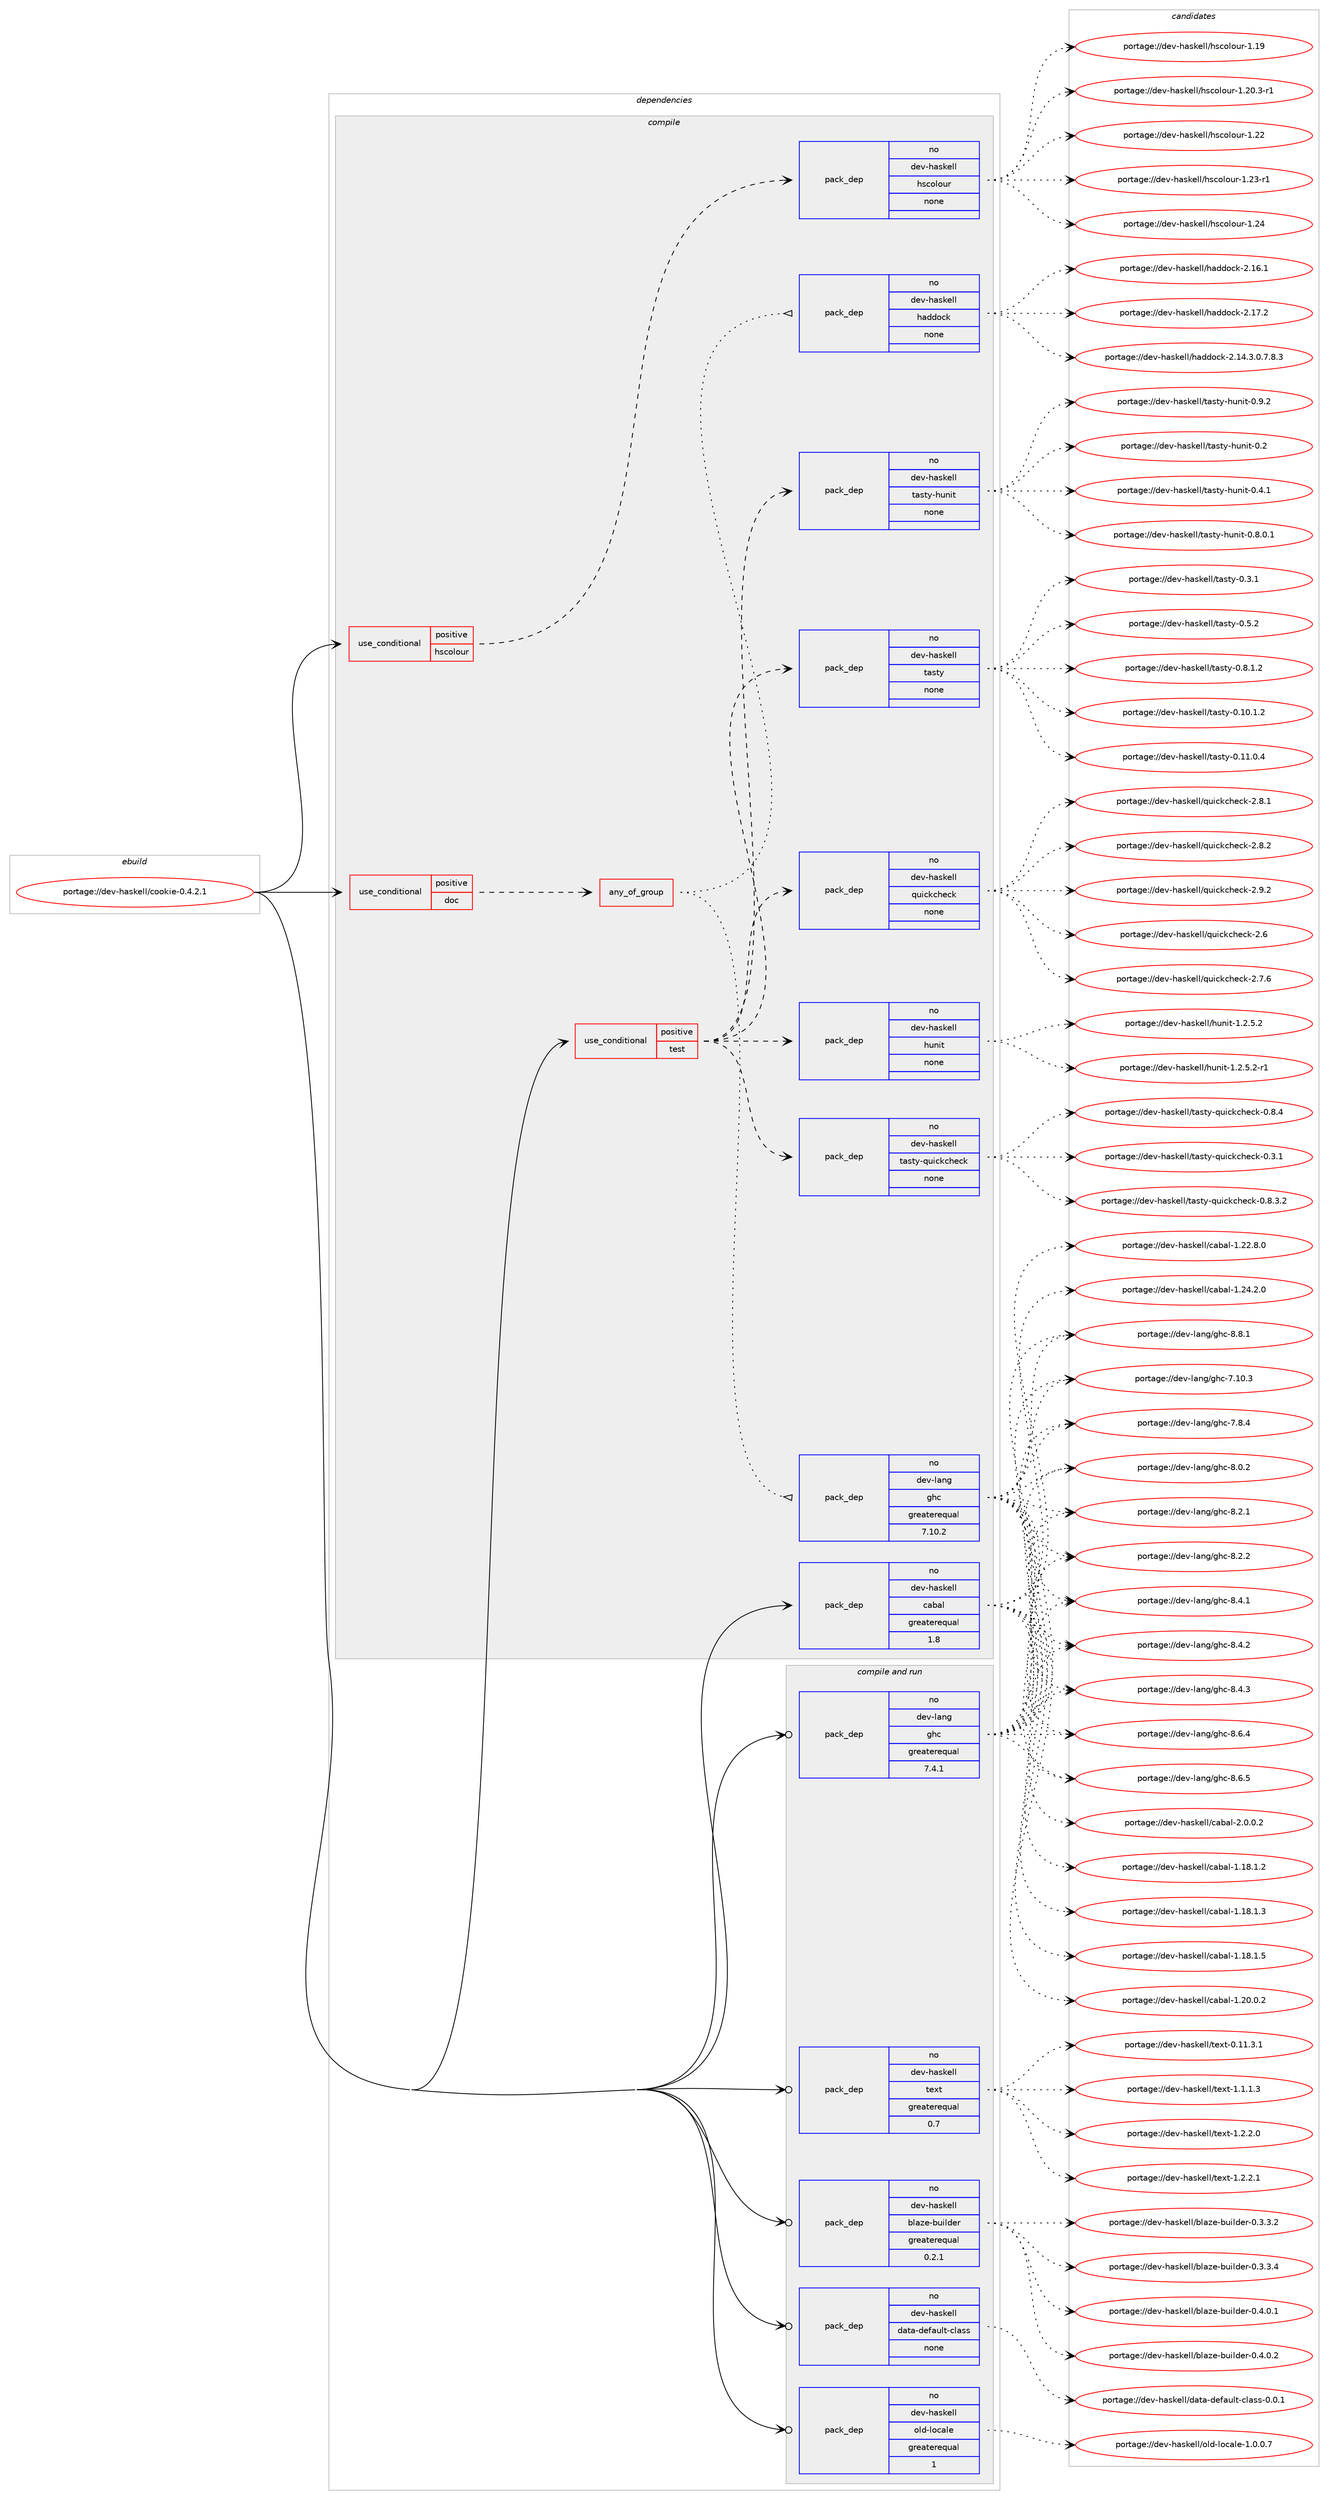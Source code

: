 digraph prolog {

# *************
# Graph options
# *************

newrank=true;
concentrate=true;
compound=true;
graph [rankdir=LR,fontname=Helvetica,fontsize=10,ranksep=1.5];#, ranksep=2.5, nodesep=0.2];
edge  [arrowhead=vee];
node  [fontname=Helvetica,fontsize=10];

# **********
# The ebuild
# **********

subgraph cluster_leftcol {
color=gray;
rank=same;
label=<<i>ebuild</i>>;
id [label="portage://dev-haskell/cookie-0.4.2.1", color=red, width=4, href="../dev-haskell/cookie-0.4.2.1.svg"];
}

# ****************
# The dependencies
# ****************

subgraph cluster_midcol {
color=gray;
label=<<i>dependencies</i>>;
subgraph cluster_compile {
fillcolor="#eeeeee";
style=filled;
label=<<i>compile</i>>;
subgraph cond14745 {
dependency65366 [label=<<TABLE BORDER="0" CELLBORDER="1" CELLSPACING="0" CELLPADDING="4"><TR><TD ROWSPAN="3" CELLPADDING="10">use_conditional</TD></TR><TR><TD>positive</TD></TR><TR><TD>doc</TD></TR></TABLE>>, shape=none, color=red];
subgraph any1515 {
dependency65367 [label=<<TABLE BORDER="0" CELLBORDER="1" CELLSPACING="0" CELLPADDING="4"><TR><TD CELLPADDING="10">any_of_group</TD></TR></TABLE>>, shape=none, color=red];subgraph pack49047 {
dependency65368 [label=<<TABLE BORDER="0" CELLBORDER="1" CELLSPACING="0" CELLPADDING="4" WIDTH="220"><TR><TD ROWSPAN="6" CELLPADDING="30">pack_dep</TD></TR><TR><TD WIDTH="110">no</TD></TR><TR><TD>dev-haskell</TD></TR><TR><TD>haddock</TD></TR><TR><TD>none</TD></TR><TR><TD></TD></TR></TABLE>>, shape=none, color=blue];
}
dependency65367:e -> dependency65368:w [weight=20,style="dotted",arrowhead="oinv"];
subgraph pack49048 {
dependency65369 [label=<<TABLE BORDER="0" CELLBORDER="1" CELLSPACING="0" CELLPADDING="4" WIDTH="220"><TR><TD ROWSPAN="6" CELLPADDING="30">pack_dep</TD></TR><TR><TD WIDTH="110">no</TD></TR><TR><TD>dev-lang</TD></TR><TR><TD>ghc</TD></TR><TR><TD>greaterequal</TD></TR><TR><TD>7.10.2</TD></TR></TABLE>>, shape=none, color=blue];
}
dependency65367:e -> dependency65369:w [weight=20,style="dotted",arrowhead="oinv"];
}
dependency65366:e -> dependency65367:w [weight=20,style="dashed",arrowhead="vee"];
}
id:e -> dependency65366:w [weight=20,style="solid",arrowhead="vee"];
subgraph cond14746 {
dependency65370 [label=<<TABLE BORDER="0" CELLBORDER="1" CELLSPACING="0" CELLPADDING="4"><TR><TD ROWSPAN="3" CELLPADDING="10">use_conditional</TD></TR><TR><TD>positive</TD></TR><TR><TD>hscolour</TD></TR></TABLE>>, shape=none, color=red];
subgraph pack49049 {
dependency65371 [label=<<TABLE BORDER="0" CELLBORDER="1" CELLSPACING="0" CELLPADDING="4" WIDTH="220"><TR><TD ROWSPAN="6" CELLPADDING="30">pack_dep</TD></TR><TR><TD WIDTH="110">no</TD></TR><TR><TD>dev-haskell</TD></TR><TR><TD>hscolour</TD></TR><TR><TD>none</TD></TR><TR><TD></TD></TR></TABLE>>, shape=none, color=blue];
}
dependency65370:e -> dependency65371:w [weight=20,style="dashed",arrowhead="vee"];
}
id:e -> dependency65370:w [weight=20,style="solid",arrowhead="vee"];
subgraph cond14747 {
dependency65372 [label=<<TABLE BORDER="0" CELLBORDER="1" CELLSPACING="0" CELLPADDING="4"><TR><TD ROWSPAN="3" CELLPADDING="10">use_conditional</TD></TR><TR><TD>positive</TD></TR><TR><TD>test</TD></TR></TABLE>>, shape=none, color=red];
subgraph pack49050 {
dependency65373 [label=<<TABLE BORDER="0" CELLBORDER="1" CELLSPACING="0" CELLPADDING="4" WIDTH="220"><TR><TD ROWSPAN="6" CELLPADDING="30">pack_dep</TD></TR><TR><TD WIDTH="110">no</TD></TR><TR><TD>dev-haskell</TD></TR><TR><TD>hunit</TD></TR><TR><TD>none</TD></TR><TR><TD></TD></TR></TABLE>>, shape=none, color=blue];
}
dependency65372:e -> dependency65373:w [weight=20,style="dashed",arrowhead="vee"];
subgraph pack49051 {
dependency65374 [label=<<TABLE BORDER="0" CELLBORDER="1" CELLSPACING="0" CELLPADDING="4" WIDTH="220"><TR><TD ROWSPAN="6" CELLPADDING="30">pack_dep</TD></TR><TR><TD WIDTH="110">no</TD></TR><TR><TD>dev-haskell</TD></TR><TR><TD>quickcheck</TD></TR><TR><TD>none</TD></TR><TR><TD></TD></TR></TABLE>>, shape=none, color=blue];
}
dependency65372:e -> dependency65374:w [weight=20,style="dashed",arrowhead="vee"];
subgraph pack49052 {
dependency65375 [label=<<TABLE BORDER="0" CELLBORDER="1" CELLSPACING="0" CELLPADDING="4" WIDTH="220"><TR><TD ROWSPAN="6" CELLPADDING="30">pack_dep</TD></TR><TR><TD WIDTH="110">no</TD></TR><TR><TD>dev-haskell</TD></TR><TR><TD>tasty</TD></TR><TR><TD>none</TD></TR><TR><TD></TD></TR></TABLE>>, shape=none, color=blue];
}
dependency65372:e -> dependency65375:w [weight=20,style="dashed",arrowhead="vee"];
subgraph pack49053 {
dependency65376 [label=<<TABLE BORDER="0" CELLBORDER="1" CELLSPACING="0" CELLPADDING="4" WIDTH="220"><TR><TD ROWSPAN="6" CELLPADDING="30">pack_dep</TD></TR><TR><TD WIDTH="110">no</TD></TR><TR><TD>dev-haskell</TD></TR><TR><TD>tasty-hunit</TD></TR><TR><TD>none</TD></TR><TR><TD></TD></TR></TABLE>>, shape=none, color=blue];
}
dependency65372:e -> dependency65376:w [weight=20,style="dashed",arrowhead="vee"];
subgraph pack49054 {
dependency65377 [label=<<TABLE BORDER="0" CELLBORDER="1" CELLSPACING="0" CELLPADDING="4" WIDTH="220"><TR><TD ROWSPAN="6" CELLPADDING="30">pack_dep</TD></TR><TR><TD WIDTH="110">no</TD></TR><TR><TD>dev-haskell</TD></TR><TR><TD>tasty-quickcheck</TD></TR><TR><TD>none</TD></TR><TR><TD></TD></TR></TABLE>>, shape=none, color=blue];
}
dependency65372:e -> dependency65377:w [weight=20,style="dashed",arrowhead="vee"];
}
id:e -> dependency65372:w [weight=20,style="solid",arrowhead="vee"];
subgraph pack49055 {
dependency65378 [label=<<TABLE BORDER="0" CELLBORDER="1" CELLSPACING="0" CELLPADDING="4" WIDTH="220"><TR><TD ROWSPAN="6" CELLPADDING="30">pack_dep</TD></TR><TR><TD WIDTH="110">no</TD></TR><TR><TD>dev-haskell</TD></TR><TR><TD>cabal</TD></TR><TR><TD>greaterequal</TD></TR><TR><TD>1.8</TD></TR></TABLE>>, shape=none, color=blue];
}
id:e -> dependency65378:w [weight=20,style="solid",arrowhead="vee"];
}
subgraph cluster_compileandrun {
fillcolor="#eeeeee";
style=filled;
label=<<i>compile and run</i>>;
subgraph pack49056 {
dependency65379 [label=<<TABLE BORDER="0" CELLBORDER="1" CELLSPACING="0" CELLPADDING="4" WIDTH="220"><TR><TD ROWSPAN="6" CELLPADDING="30">pack_dep</TD></TR><TR><TD WIDTH="110">no</TD></TR><TR><TD>dev-haskell</TD></TR><TR><TD>blaze-builder</TD></TR><TR><TD>greaterequal</TD></TR><TR><TD>0.2.1</TD></TR></TABLE>>, shape=none, color=blue];
}
id:e -> dependency65379:w [weight=20,style="solid",arrowhead="odotvee"];
subgraph pack49057 {
dependency65380 [label=<<TABLE BORDER="0" CELLBORDER="1" CELLSPACING="0" CELLPADDING="4" WIDTH="220"><TR><TD ROWSPAN="6" CELLPADDING="30">pack_dep</TD></TR><TR><TD WIDTH="110">no</TD></TR><TR><TD>dev-haskell</TD></TR><TR><TD>data-default-class</TD></TR><TR><TD>none</TD></TR><TR><TD></TD></TR></TABLE>>, shape=none, color=blue];
}
id:e -> dependency65380:w [weight=20,style="solid",arrowhead="odotvee"];
subgraph pack49058 {
dependency65381 [label=<<TABLE BORDER="0" CELLBORDER="1" CELLSPACING="0" CELLPADDING="4" WIDTH="220"><TR><TD ROWSPAN="6" CELLPADDING="30">pack_dep</TD></TR><TR><TD WIDTH="110">no</TD></TR><TR><TD>dev-haskell</TD></TR><TR><TD>old-locale</TD></TR><TR><TD>greaterequal</TD></TR><TR><TD>1</TD></TR></TABLE>>, shape=none, color=blue];
}
id:e -> dependency65381:w [weight=20,style="solid",arrowhead="odotvee"];
subgraph pack49059 {
dependency65382 [label=<<TABLE BORDER="0" CELLBORDER="1" CELLSPACING="0" CELLPADDING="4" WIDTH="220"><TR><TD ROWSPAN="6" CELLPADDING="30">pack_dep</TD></TR><TR><TD WIDTH="110">no</TD></TR><TR><TD>dev-haskell</TD></TR><TR><TD>text</TD></TR><TR><TD>greaterequal</TD></TR><TR><TD>0.7</TD></TR></TABLE>>, shape=none, color=blue];
}
id:e -> dependency65382:w [weight=20,style="solid",arrowhead="odotvee"];
subgraph pack49060 {
dependency65383 [label=<<TABLE BORDER="0" CELLBORDER="1" CELLSPACING="0" CELLPADDING="4" WIDTH="220"><TR><TD ROWSPAN="6" CELLPADDING="30">pack_dep</TD></TR><TR><TD WIDTH="110">no</TD></TR><TR><TD>dev-lang</TD></TR><TR><TD>ghc</TD></TR><TR><TD>greaterequal</TD></TR><TR><TD>7.4.1</TD></TR></TABLE>>, shape=none, color=blue];
}
id:e -> dependency65383:w [weight=20,style="solid",arrowhead="odotvee"];
}
subgraph cluster_run {
fillcolor="#eeeeee";
style=filled;
label=<<i>run</i>>;
}
}

# **************
# The candidates
# **************

subgraph cluster_choices {
rank=same;
color=gray;
label=<<i>candidates</i>>;

subgraph choice49047 {
color=black;
nodesep=1;
choiceportage1001011184510497115107101108108471049710010011199107455046495246514648465546564651 [label="portage://dev-haskell/haddock-2.14.3.0.7.8.3", color=red, width=4,href="../dev-haskell/haddock-2.14.3.0.7.8.3.svg"];
choiceportage100101118451049711510710110810847104971001001119910745504649544649 [label="portage://dev-haskell/haddock-2.16.1", color=red, width=4,href="../dev-haskell/haddock-2.16.1.svg"];
choiceportage100101118451049711510710110810847104971001001119910745504649554650 [label="portage://dev-haskell/haddock-2.17.2", color=red, width=4,href="../dev-haskell/haddock-2.17.2.svg"];
dependency65368:e -> choiceportage1001011184510497115107101108108471049710010011199107455046495246514648465546564651:w [style=dotted,weight="100"];
dependency65368:e -> choiceportage100101118451049711510710110810847104971001001119910745504649544649:w [style=dotted,weight="100"];
dependency65368:e -> choiceportage100101118451049711510710110810847104971001001119910745504649554650:w [style=dotted,weight="100"];
}
subgraph choice49048 {
color=black;
nodesep=1;
choiceportage1001011184510897110103471031049945554649484651 [label="portage://dev-lang/ghc-7.10.3", color=red, width=4,href="../dev-lang/ghc-7.10.3.svg"];
choiceportage10010111845108971101034710310499455546564652 [label="portage://dev-lang/ghc-7.8.4", color=red, width=4,href="../dev-lang/ghc-7.8.4.svg"];
choiceportage10010111845108971101034710310499455646484650 [label="portage://dev-lang/ghc-8.0.2", color=red, width=4,href="../dev-lang/ghc-8.0.2.svg"];
choiceportage10010111845108971101034710310499455646504649 [label="portage://dev-lang/ghc-8.2.1", color=red, width=4,href="../dev-lang/ghc-8.2.1.svg"];
choiceportage10010111845108971101034710310499455646504650 [label="portage://dev-lang/ghc-8.2.2", color=red, width=4,href="../dev-lang/ghc-8.2.2.svg"];
choiceportage10010111845108971101034710310499455646524649 [label="portage://dev-lang/ghc-8.4.1", color=red, width=4,href="../dev-lang/ghc-8.4.1.svg"];
choiceportage10010111845108971101034710310499455646524650 [label="portage://dev-lang/ghc-8.4.2", color=red, width=4,href="../dev-lang/ghc-8.4.2.svg"];
choiceportage10010111845108971101034710310499455646524651 [label="portage://dev-lang/ghc-8.4.3", color=red, width=4,href="../dev-lang/ghc-8.4.3.svg"];
choiceportage10010111845108971101034710310499455646544652 [label="portage://dev-lang/ghc-8.6.4", color=red, width=4,href="../dev-lang/ghc-8.6.4.svg"];
choiceportage10010111845108971101034710310499455646544653 [label="portage://dev-lang/ghc-8.6.5", color=red, width=4,href="../dev-lang/ghc-8.6.5.svg"];
choiceportage10010111845108971101034710310499455646564649 [label="portage://dev-lang/ghc-8.8.1", color=red, width=4,href="../dev-lang/ghc-8.8.1.svg"];
dependency65369:e -> choiceportage1001011184510897110103471031049945554649484651:w [style=dotted,weight="100"];
dependency65369:e -> choiceportage10010111845108971101034710310499455546564652:w [style=dotted,weight="100"];
dependency65369:e -> choiceportage10010111845108971101034710310499455646484650:w [style=dotted,weight="100"];
dependency65369:e -> choiceportage10010111845108971101034710310499455646504649:w [style=dotted,weight="100"];
dependency65369:e -> choiceportage10010111845108971101034710310499455646504650:w [style=dotted,weight="100"];
dependency65369:e -> choiceportage10010111845108971101034710310499455646524649:w [style=dotted,weight="100"];
dependency65369:e -> choiceportage10010111845108971101034710310499455646524650:w [style=dotted,weight="100"];
dependency65369:e -> choiceportage10010111845108971101034710310499455646524651:w [style=dotted,weight="100"];
dependency65369:e -> choiceportage10010111845108971101034710310499455646544652:w [style=dotted,weight="100"];
dependency65369:e -> choiceportage10010111845108971101034710310499455646544653:w [style=dotted,weight="100"];
dependency65369:e -> choiceportage10010111845108971101034710310499455646564649:w [style=dotted,weight="100"];
}
subgraph choice49049 {
color=black;
nodesep=1;
choiceportage100101118451049711510710110810847104115991111081111171144549464957 [label="portage://dev-haskell/hscolour-1.19", color=red, width=4,href="../dev-haskell/hscolour-1.19.svg"];
choiceportage10010111845104971151071011081084710411599111108111117114454946504846514511449 [label="portage://dev-haskell/hscolour-1.20.3-r1", color=red, width=4,href="../dev-haskell/hscolour-1.20.3-r1.svg"];
choiceportage100101118451049711510710110810847104115991111081111171144549465050 [label="portage://dev-haskell/hscolour-1.22", color=red, width=4,href="../dev-haskell/hscolour-1.22.svg"];
choiceportage1001011184510497115107101108108471041159911110811111711445494650514511449 [label="portage://dev-haskell/hscolour-1.23-r1", color=red, width=4,href="../dev-haskell/hscolour-1.23-r1.svg"];
choiceportage100101118451049711510710110810847104115991111081111171144549465052 [label="portage://dev-haskell/hscolour-1.24", color=red, width=4,href="../dev-haskell/hscolour-1.24.svg"];
dependency65371:e -> choiceportage100101118451049711510710110810847104115991111081111171144549464957:w [style=dotted,weight="100"];
dependency65371:e -> choiceportage10010111845104971151071011081084710411599111108111117114454946504846514511449:w [style=dotted,weight="100"];
dependency65371:e -> choiceportage100101118451049711510710110810847104115991111081111171144549465050:w [style=dotted,weight="100"];
dependency65371:e -> choiceportage1001011184510497115107101108108471041159911110811111711445494650514511449:w [style=dotted,weight="100"];
dependency65371:e -> choiceportage100101118451049711510710110810847104115991111081111171144549465052:w [style=dotted,weight="100"];
}
subgraph choice49050 {
color=black;
nodesep=1;
choiceportage1001011184510497115107101108108471041171101051164549465046534650 [label="portage://dev-haskell/hunit-1.2.5.2", color=red, width=4,href="../dev-haskell/hunit-1.2.5.2.svg"];
choiceportage10010111845104971151071011081084710411711010511645494650465346504511449 [label="portage://dev-haskell/hunit-1.2.5.2-r1", color=red, width=4,href="../dev-haskell/hunit-1.2.5.2-r1.svg"];
dependency65373:e -> choiceportage1001011184510497115107101108108471041171101051164549465046534650:w [style=dotted,weight="100"];
dependency65373:e -> choiceportage10010111845104971151071011081084710411711010511645494650465346504511449:w [style=dotted,weight="100"];
}
subgraph choice49051 {
color=black;
nodesep=1;
choiceportage10010111845104971151071011081084711311710599107991041019910745504654 [label="portage://dev-haskell/quickcheck-2.6", color=red, width=4,href="../dev-haskell/quickcheck-2.6.svg"];
choiceportage100101118451049711510710110810847113117105991079910410199107455046554654 [label="portage://dev-haskell/quickcheck-2.7.6", color=red, width=4,href="../dev-haskell/quickcheck-2.7.6.svg"];
choiceportage100101118451049711510710110810847113117105991079910410199107455046564649 [label="portage://dev-haskell/quickcheck-2.8.1", color=red, width=4,href="../dev-haskell/quickcheck-2.8.1.svg"];
choiceportage100101118451049711510710110810847113117105991079910410199107455046564650 [label="portage://dev-haskell/quickcheck-2.8.2", color=red, width=4,href="../dev-haskell/quickcheck-2.8.2.svg"];
choiceportage100101118451049711510710110810847113117105991079910410199107455046574650 [label="portage://dev-haskell/quickcheck-2.9.2", color=red, width=4,href="../dev-haskell/quickcheck-2.9.2.svg"];
dependency65374:e -> choiceportage10010111845104971151071011081084711311710599107991041019910745504654:w [style=dotted,weight="100"];
dependency65374:e -> choiceportage100101118451049711510710110810847113117105991079910410199107455046554654:w [style=dotted,weight="100"];
dependency65374:e -> choiceportage100101118451049711510710110810847113117105991079910410199107455046564649:w [style=dotted,weight="100"];
dependency65374:e -> choiceportage100101118451049711510710110810847113117105991079910410199107455046564650:w [style=dotted,weight="100"];
dependency65374:e -> choiceportage100101118451049711510710110810847113117105991079910410199107455046574650:w [style=dotted,weight="100"];
}
subgraph choice49052 {
color=black;
nodesep=1;
choiceportage10010111845104971151071011081084711697115116121454846494846494650 [label="portage://dev-haskell/tasty-0.10.1.2", color=red, width=4,href="../dev-haskell/tasty-0.10.1.2.svg"];
choiceportage10010111845104971151071011081084711697115116121454846494946484652 [label="portage://dev-haskell/tasty-0.11.0.4", color=red, width=4,href="../dev-haskell/tasty-0.11.0.4.svg"];
choiceportage10010111845104971151071011081084711697115116121454846514649 [label="portage://dev-haskell/tasty-0.3.1", color=red, width=4,href="../dev-haskell/tasty-0.3.1.svg"];
choiceportage10010111845104971151071011081084711697115116121454846534650 [label="portage://dev-haskell/tasty-0.5.2", color=red, width=4,href="../dev-haskell/tasty-0.5.2.svg"];
choiceportage100101118451049711510710110810847116971151161214548465646494650 [label="portage://dev-haskell/tasty-0.8.1.2", color=red, width=4,href="../dev-haskell/tasty-0.8.1.2.svg"];
dependency65375:e -> choiceportage10010111845104971151071011081084711697115116121454846494846494650:w [style=dotted,weight="100"];
dependency65375:e -> choiceportage10010111845104971151071011081084711697115116121454846494946484652:w [style=dotted,weight="100"];
dependency65375:e -> choiceportage10010111845104971151071011081084711697115116121454846514649:w [style=dotted,weight="100"];
dependency65375:e -> choiceportage10010111845104971151071011081084711697115116121454846534650:w [style=dotted,weight="100"];
dependency65375:e -> choiceportage100101118451049711510710110810847116971151161214548465646494650:w [style=dotted,weight="100"];
}
subgraph choice49053 {
color=black;
nodesep=1;
choiceportage100101118451049711510710110810847116971151161214510411711010511645484650 [label="portage://dev-haskell/tasty-hunit-0.2", color=red, width=4,href="../dev-haskell/tasty-hunit-0.2.svg"];
choiceportage1001011184510497115107101108108471169711511612145104117110105116454846524649 [label="portage://dev-haskell/tasty-hunit-0.4.1", color=red, width=4,href="../dev-haskell/tasty-hunit-0.4.1.svg"];
choiceportage10010111845104971151071011081084711697115116121451041171101051164548465646484649 [label="portage://dev-haskell/tasty-hunit-0.8.0.1", color=red, width=4,href="../dev-haskell/tasty-hunit-0.8.0.1.svg"];
choiceportage1001011184510497115107101108108471169711511612145104117110105116454846574650 [label="portage://dev-haskell/tasty-hunit-0.9.2", color=red, width=4,href="../dev-haskell/tasty-hunit-0.9.2.svg"];
dependency65376:e -> choiceportage100101118451049711510710110810847116971151161214510411711010511645484650:w [style=dotted,weight="100"];
dependency65376:e -> choiceportage1001011184510497115107101108108471169711511612145104117110105116454846524649:w [style=dotted,weight="100"];
dependency65376:e -> choiceportage10010111845104971151071011081084711697115116121451041171101051164548465646484649:w [style=dotted,weight="100"];
dependency65376:e -> choiceportage1001011184510497115107101108108471169711511612145104117110105116454846574650:w [style=dotted,weight="100"];
}
subgraph choice49054 {
color=black;
nodesep=1;
choiceportage1001011184510497115107101108108471169711511612145113117105991079910410199107454846514649 [label="portage://dev-haskell/tasty-quickcheck-0.3.1", color=red, width=4,href="../dev-haskell/tasty-quickcheck-0.3.1.svg"];
choiceportage10010111845104971151071011081084711697115116121451131171059910799104101991074548465646514650 [label="portage://dev-haskell/tasty-quickcheck-0.8.3.2", color=red, width=4,href="../dev-haskell/tasty-quickcheck-0.8.3.2.svg"];
choiceportage1001011184510497115107101108108471169711511612145113117105991079910410199107454846564652 [label="portage://dev-haskell/tasty-quickcheck-0.8.4", color=red, width=4,href="../dev-haskell/tasty-quickcheck-0.8.4.svg"];
dependency65377:e -> choiceportage1001011184510497115107101108108471169711511612145113117105991079910410199107454846514649:w [style=dotted,weight="100"];
dependency65377:e -> choiceportage10010111845104971151071011081084711697115116121451131171059910799104101991074548465646514650:w [style=dotted,weight="100"];
dependency65377:e -> choiceportage1001011184510497115107101108108471169711511612145113117105991079910410199107454846564652:w [style=dotted,weight="100"];
}
subgraph choice49055 {
color=black;
nodesep=1;
choiceportage10010111845104971151071011081084799979897108454946495646494650 [label="portage://dev-haskell/cabal-1.18.1.2", color=red, width=4,href="../dev-haskell/cabal-1.18.1.2.svg"];
choiceportage10010111845104971151071011081084799979897108454946495646494651 [label="portage://dev-haskell/cabal-1.18.1.3", color=red, width=4,href="../dev-haskell/cabal-1.18.1.3.svg"];
choiceportage10010111845104971151071011081084799979897108454946495646494653 [label="portage://dev-haskell/cabal-1.18.1.5", color=red, width=4,href="../dev-haskell/cabal-1.18.1.5.svg"];
choiceportage10010111845104971151071011081084799979897108454946504846484650 [label="portage://dev-haskell/cabal-1.20.0.2", color=red, width=4,href="../dev-haskell/cabal-1.20.0.2.svg"];
choiceportage10010111845104971151071011081084799979897108454946505046564648 [label="portage://dev-haskell/cabal-1.22.8.0", color=red, width=4,href="../dev-haskell/cabal-1.22.8.0.svg"];
choiceportage10010111845104971151071011081084799979897108454946505246504648 [label="portage://dev-haskell/cabal-1.24.2.0", color=red, width=4,href="../dev-haskell/cabal-1.24.2.0.svg"];
choiceportage100101118451049711510710110810847999798971084550464846484650 [label="portage://dev-haskell/cabal-2.0.0.2", color=red, width=4,href="../dev-haskell/cabal-2.0.0.2.svg"];
dependency65378:e -> choiceportage10010111845104971151071011081084799979897108454946495646494650:w [style=dotted,weight="100"];
dependency65378:e -> choiceportage10010111845104971151071011081084799979897108454946495646494651:w [style=dotted,weight="100"];
dependency65378:e -> choiceportage10010111845104971151071011081084799979897108454946495646494653:w [style=dotted,weight="100"];
dependency65378:e -> choiceportage10010111845104971151071011081084799979897108454946504846484650:w [style=dotted,weight="100"];
dependency65378:e -> choiceportage10010111845104971151071011081084799979897108454946505046564648:w [style=dotted,weight="100"];
dependency65378:e -> choiceportage10010111845104971151071011081084799979897108454946505246504648:w [style=dotted,weight="100"];
dependency65378:e -> choiceportage100101118451049711510710110810847999798971084550464846484650:w [style=dotted,weight="100"];
}
subgraph choice49056 {
color=black;
nodesep=1;
choiceportage100101118451049711510710110810847981089712210145981171051081001011144548465146514650 [label="portage://dev-haskell/blaze-builder-0.3.3.2", color=red, width=4,href="../dev-haskell/blaze-builder-0.3.3.2.svg"];
choiceportage100101118451049711510710110810847981089712210145981171051081001011144548465146514652 [label="portage://dev-haskell/blaze-builder-0.3.3.4", color=red, width=4,href="../dev-haskell/blaze-builder-0.3.3.4.svg"];
choiceportage100101118451049711510710110810847981089712210145981171051081001011144548465246484649 [label="portage://dev-haskell/blaze-builder-0.4.0.1", color=red, width=4,href="../dev-haskell/blaze-builder-0.4.0.1.svg"];
choiceportage100101118451049711510710110810847981089712210145981171051081001011144548465246484650 [label="portage://dev-haskell/blaze-builder-0.4.0.2", color=red, width=4,href="../dev-haskell/blaze-builder-0.4.0.2.svg"];
dependency65379:e -> choiceportage100101118451049711510710110810847981089712210145981171051081001011144548465146514650:w [style=dotted,weight="100"];
dependency65379:e -> choiceportage100101118451049711510710110810847981089712210145981171051081001011144548465146514652:w [style=dotted,weight="100"];
dependency65379:e -> choiceportage100101118451049711510710110810847981089712210145981171051081001011144548465246484649:w [style=dotted,weight="100"];
dependency65379:e -> choiceportage100101118451049711510710110810847981089712210145981171051081001011144548465246484650:w [style=dotted,weight="100"];
}
subgraph choice49057 {
color=black;
nodesep=1;
choiceportage10010111845104971151071011081084710097116974510010110297117108116459910897115115454846484649 [label="portage://dev-haskell/data-default-class-0.0.1", color=red, width=4,href="../dev-haskell/data-default-class-0.0.1.svg"];
dependency65380:e -> choiceportage10010111845104971151071011081084710097116974510010110297117108116459910897115115454846484649:w [style=dotted,weight="100"];
}
subgraph choice49058 {
color=black;
nodesep=1;
choiceportage1001011184510497115107101108108471111081004510811199971081014549464846484655 [label="portage://dev-haskell/old-locale-1.0.0.7", color=red, width=4,href="../dev-haskell/old-locale-1.0.0.7.svg"];
dependency65381:e -> choiceportage1001011184510497115107101108108471111081004510811199971081014549464846484655:w [style=dotted,weight="100"];
}
subgraph choice49059 {
color=black;
nodesep=1;
choiceportage100101118451049711510710110810847116101120116454846494946514649 [label="portage://dev-haskell/text-0.11.3.1", color=red, width=4,href="../dev-haskell/text-0.11.3.1.svg"];
choiceportage1001011184510497115107101108108471161011201164549464946494651 [label="portage://dev-haskell/text-1.1.1.3", color=red, width=4,href="../dev-haskell/text-1.1.1.3.svg"];
choiceportage1001011184510497115107101108108471161011201164549465046504648 [label="portage://dev-haskell/text-1.2.2.0", color=red, width=4,href="../dev-haskell/text-1.2.2.0.svg"];
choiceportage1001011184510497115107101108108471161011201164549465046504649 [label="portage://dev-haskell/text-1.2.2.1", color=red, width=4,href="../dev-haskell/text-1.2.2.1.svg"];
dependency65382:e -> choiceportage100101118451049711510710110810847116101120116454846494946514649:w [style=dotted,weight="100"];
dependency65382:e -> choiceportage1001011184510497115107101108108471161011201164549464946494651:w [style=dotted,weight="100"];
dependency65382:e -> choiceportage1001011184510497115107101108108471161011201164549465046504648:w [style=dotted,weight="100"];
dependency65382:e -> choiceportage1001011184510497115107101108108471161011201164549465046504649:w [style=dotted,weight="100"];
}
subgraph choice49060 {
color=black;
nodesep=1;
choiceportage1001011184510897110103471031049945554649484651 [label="portage://dev-lang/ghc-7.10.3", color=red, width=4,href="../dev-lang/ghc-7.10.3.svg"];
choiceportage10010111845108971101034710310499455546564652 [label="portage://dev-lang/ghc-7.8.4", color=red, width=4,href="../dev-lang/ghc-7.8.4.svg"];
choiceportage10010111845108971101034710310499455646484650 [label="portage://dev-lang/ghc-8.0.2", color=red, width=4,href="../dev-lang/ghc-8.0.2.svg"];
choiceportage10010111845108971101034710310499455646504649 [label="portage://dev-lang/ghc-8.2.1", color=red, width=4,href="../dev-lang/ghc-8.2.1.svg"];
choiceportage10010111845108971101034710310499455646504650 [label="portage://dev-lang/ghc-8.2.2", color=red, width=4,href="../dev-lang/ghc-8.2.2.svg"];
choiceportage10010111845108971101034710310499455646524649 [label="portage://dev-lang/ghc-8.4.1", color=red, width=4,href="../dev-lang/ghc-8.4.1.svg"];
choiceportage10010111845108971101034710310499455646524650 [label="portage://dev-lang/ghc-8.4.2", color=red, width=4,href="../dev-lang/ghc-8.4.2.svg"];
choiceportage10010111845108971101034710310499455646524651 [label="portage://dev-lang/ghc-8.4.3", color=red, width=4,href="../dev-lang/ghc-8.4.3.svg"];
choiceportage10010111845108971101034710310499455646544652 [label="portage://dev-lang/ghc-8.6.4", color=red, width=4,href="../dev-lang/ghc-8.6.4.svg"];
choiceportage10010111845108971101034710310499455646544653 [label="portage://dev-lang/ghc-8.6.5", color=red, width=4,href="../dev-lang/ghc-8.6.5.svg"];
choiceportage10010111845108971101034710310499455646564649 [label="portage://dev-lang/ghc-8.8.1", color=red, width=4,href="../dev-lang/ghc-8.8.1.svg"];
dependency65383:e -> choiceportage1001011184510897110103471031049945554649484651:w [style=dotted,weight="100"];
dependency65383:e -> choiceportage10010111845108971101034710310499455546564652:w [style=dotted,weight="100"];
dependency65383:e -> choiceportage10010111845108971101034710310499455646484650:w [style=dotted,weight="100"];
dependency65383:e -> choiceportage10010111845108971101034710310499455646504649:w [style=dotted,weight="100"];
dependency65383:e -> choiceportage10010111845108971101034710310499455646504650:w [style=dotted,weight="100"];
dependency65383:e -> choiceportage10010111845108971101034710310499455646524649:w [style=dotted,weight="100"];
dependency65383:e -> choiceportage10010111845108971101034710310499455646524650:w [style=dotted,weight="100"];
dependency65383:e -> choiceportage10010111845108971101034710310499455646524651:w [style=dotted,weight="100"];
dependency65383:e -> choiceportage10010111845108971101034710310499455646544652:w [style=dotted,weight="100"];
dependency65383:e -> choiceportage10010111845108971101034710310499455646544653:w [style=dotted,weight="100"];
dependency65383:e -> choiceportage10010111845108971101034710310499455646564649:w [style=dotted,weight="100"];
}
}

}
